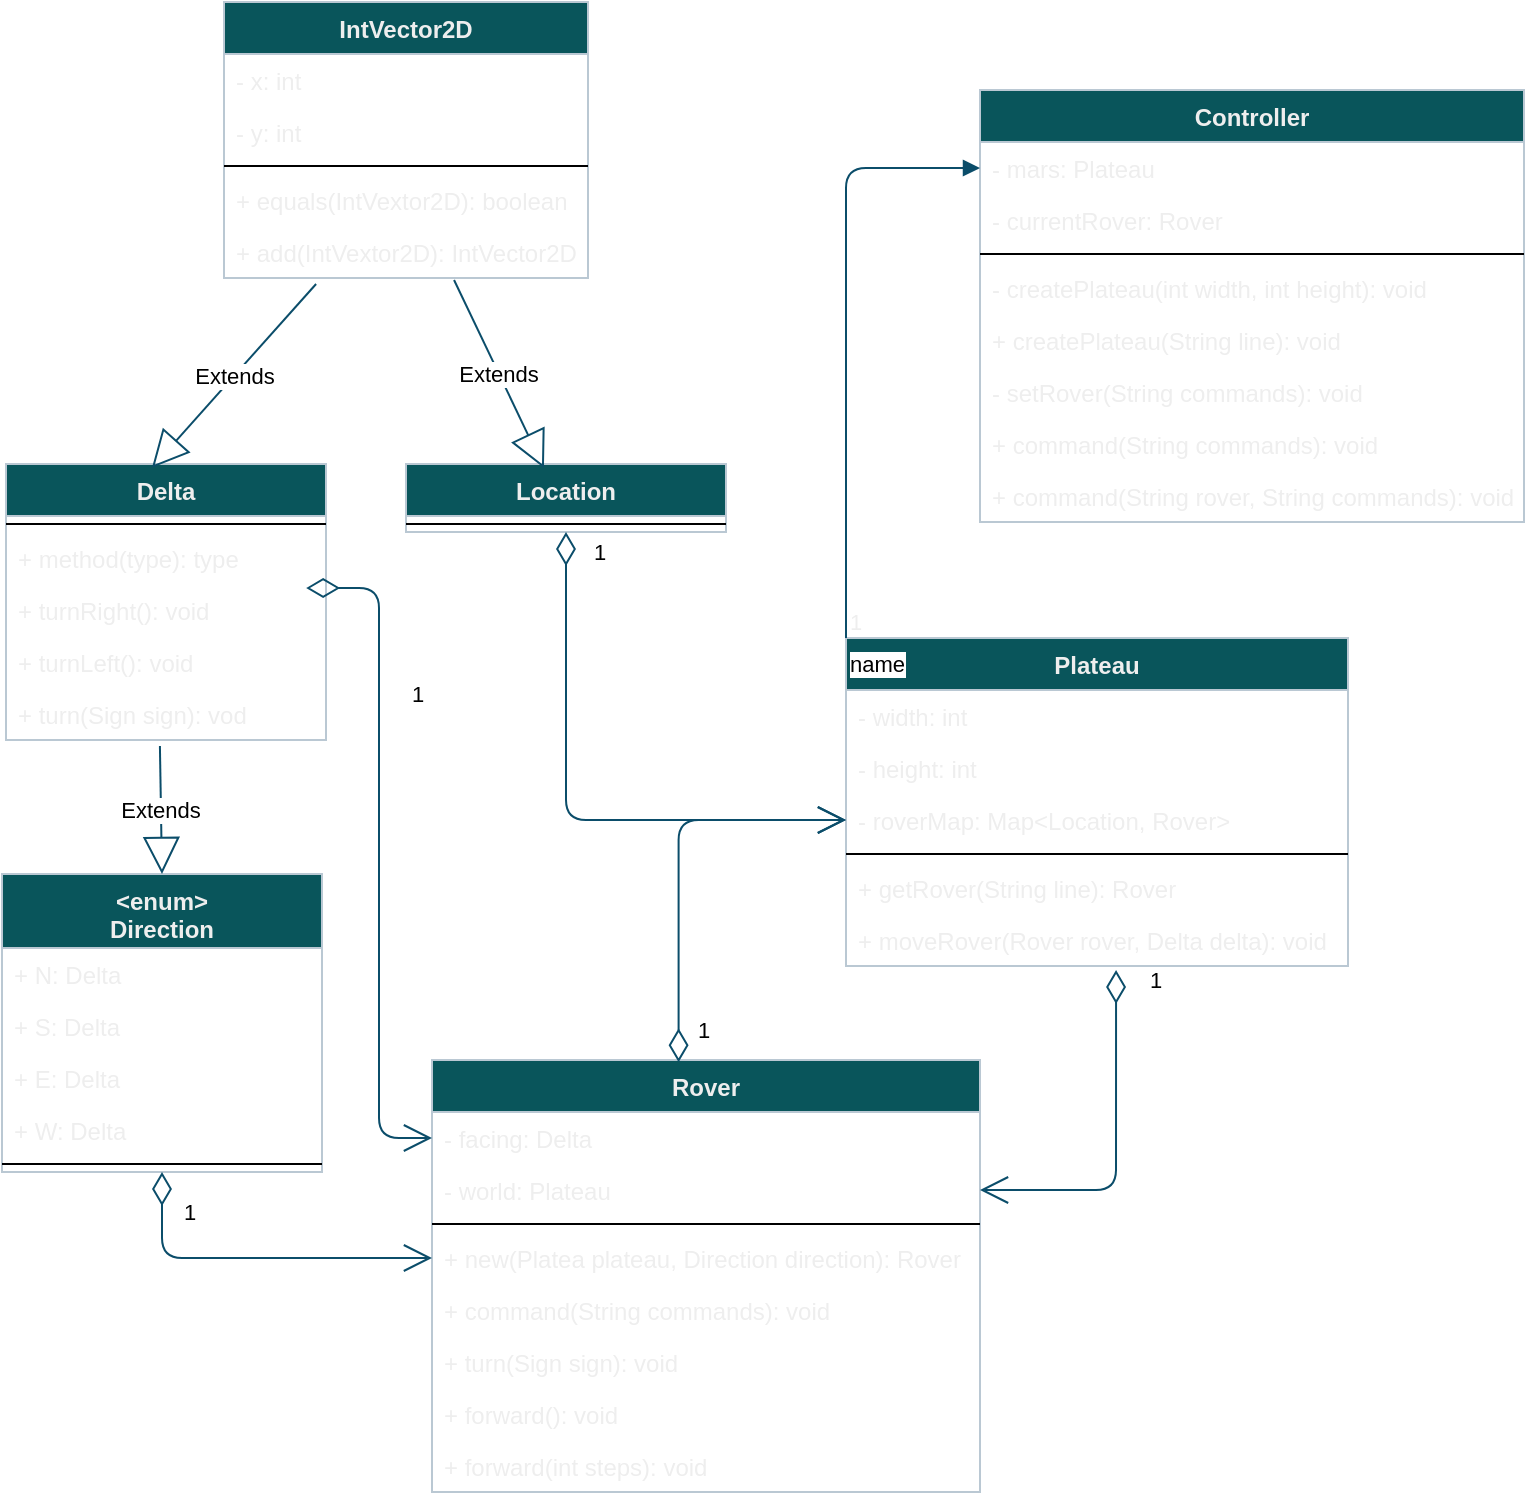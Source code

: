<mxfile version="15.5.4" type="embed"><diagram id="23iRSUPoRavnBvh4doch" name="Page-1"><mxGraphModel dx="921" dy="782" grid="0" gridSize="10" guides="1" tooltips="1" connect="1" arrows="1" fold="1" page="1" pageScale="1" pageWidth="827" pageHeight="1169" math="0" shadow="0"><root><mxCell id="0"/><mxCell id="1" parent="0"/><mxCell id="2" value="Controller" style="swimlane;fontStyle=1;align=center;verticalAlign=top;childLayout=stackLayout;horizontal=1;startSize=26;horizontalStack=0;resizeParent=1;resizeParentMax=0;resizeLast=0;collapsible=1;marginBottom=0;sketch=0;fontColor=#EEEEEE;strokeColor=#BAC8D3;fillColor=#09555B;" vertex="1" parent="1"><mxGeometry x="529" y="62" width="272" height="216" as="geometry"/></mxCell><mxCell id="3" value="- mars: Plateau" style="text;strokeColor=none;fillColor=none;align=left;verticalAlign=top;spacingLeft=4;spacingRight=4;overflow=hidden;rotatable=0;points=[[0,0.5],[1,0.5]];portConstraint=eastwest;sketch=0;fontColor=#EEEEEE;" vertex="1" parent="2"><mxGeometry y="26" width="272" height="26" as="geometry"/></mxCell><mxCell id="62" value="- currentRover: Rover" style="text;strokeColor=none;fillColor=none;align=left;verticalAlign=top;spacingLeft=4;spacingRight=4;overflow=hidden;rotatable=0;points=[[0,0.5],[1,0.5]];portConstraint=eastwest;sketch=0;fontColor=#EEEEEE;" vertex="1" parent="2"><mxGeometry y="52" width="272" height="26" as="geometry"/></mxCell><mxCell id="4" value="" style="line;strokeWidth=1;fillColor=none;align=left;verticalAlign=middle;spacingTop=-1;spacingLeft=3;spacingRight=3;rotatable=0;labelPosition=right;points=[];portConstraint=eastwest;sketch=0;fontColor=#EEEEEE;" vertex="1" parent="2"><mxGeometry y="78" width="272" height="8" as="geometry"/></mxCell><mxCell id="5" value="- createPlateau(int width, int height): void" style="text;strokeColor=none;fillColor=none;align=left;verticalAlign=top;spacingLeft=4;spacingRight=4;overflow=hidden;rotatable=0;points=[[0,0.5],[1,0.5]];portConstraint=eastwest;sketch=0;fontColor=#EEEEEE;" vertex="1" parent="2"><mxGeometry y="86" width="272" height="26" as="geometry"/></mxCell><mxCell id="55" value="+ createPlateau(String line): void" style="text;strokeColor=none;fillColor=none;align=left;verticalAlign=top;spacingLeft=4;spacingRight=4;overflow=hidden;rotatable=0;points=[[0,0.5],[1,0.5]];portConstraint=eastwest;sketch=0;fontColor=#EEEEEE;" vertex="1" parent="2"><mxGeometry y="112" width="272" height="26" as="geometry"/></mxCell><mxCell id="57" value="- setRover(String commands): void" style="text;strokeColor=none;fillColor=none;align=left;verticalAlign=top;spacingLeft=4;spacingRight=4;overflow=hidden;rotatable=0;points=[[0,0.5],[1,0.5]];portConstraint=eastwest;sketch=0;fontColor=#EEEEEE;" vertex="1" parent="2"><mxGeometry y="138" width="272" height="26" as="geometry"/></mxCell><mxCell id="7" value="+ command(String commands): void" style="text;strokeColor=none;fillColor=none;align=left;verticalAlign=top;spacingLeft=4;spacingRight=4;overflow=hidden;rotatable=0;points=[[0,0.5],[1,0.5]];portConstraint=eastwest;sketch=0;fontColor=#EEEEEE;" vertex="1" parent="2"><mxGeometry y="164" width="272" height="26" as="geometry"/></mxCell><mxCell id="56" value="+ command(String rover, String commands): void" style="text;strokeColor=none;fillColor=none;align=left;verticalAlign=top;spacingLeft=4;spacingRight=4;overflow=hidden;rotatable=0;points=[[0,0.5],[1,0.5]];portConstraint=eastwest;sketch=0;fontColor=#EEEEEE;" vertex="1" parent="2"><mxGeometry y="190" width="272" height="26" as="geometry"/></mxCell><mxCell id="8" value="&lt;enum&gt;&#10;Direction" style="swimlane;fontStyle=1;align=center;verticalAlign=top;childLayout=stackLayout;horizontal=1;startSize=37;horizontalStack=0;resizeParent=1;resizeParentMax=0;resizeLast=0;collapsible=1;marginBottom=0;sketch=0;fontColor=#EEEEEE;strokeColor=#BAC8D3;fillColor=#09555B;" vertex="1" parent="1"><mxGeometry x="40" y="454" width="160" height="149" as="geometry"/></mxCell><mxCell id="9" value="+ N: Delta" style="text;strokeColor=none;fillColor=none;align=left;verticalAlign=top;spacingLeft=4;spacingRight=4;overflow=hidden;rotatable=0;points=[[0,0.5],[1,0.5]];portConstraint=eastwest;sketch=0;fontColor=#EEEEEE;" vertex="1" parent="8"><mxGeometry y="37" width="160" height="26" as="geometry"/></mxCell><mxCell id="14" value="+ S: Delta" style="text;strokeColor=none;fillColor=none;align=left;verticalAlign=top;spacingLeft=4;spacingRight=4;overflow=hidden;rotatable=0;points=[[0,0.5],[1,0.5]];portConstraint=eastwest;sketch=0;fontColor=#EEEEEE;" vertex="1" parent="8"><mxGeometry y="63" width="160" height="26" as="geometry"/></mxCell><mxCell id="13" value="+ E: Delta" style="text;strokeColor=none;fillColor=none;align=left;verticalAlign=top;spacingLeft=4;spacingRight=4;overflow=hidden;rotatable=0;points=[[0,0.5],[1,0.5]];portConstraint=eastwest;sketch=0;fontColor=#EEEEEE;" vertex="1" parent="8"><mxGeometry y="89" width="160" height="26" as="geometry"/></mxCell><mxCell id="15" value="+ W: Delta" style="text;strokeColor=none;fillColor=none;align=left;verticalAlign=top;spacingLeft=4;spacingRight=4;overflow=hidden;rotatable=0;points=[[0,0.5],[1,0.5]];portConstraint=eastwest;sketch=0;fontColor=#EEEEEE;" vertex="1" parent="8"><mxGeometry y="115" width="160" height="26" as="geometry"/></mxCell><mxCell id="10" value="" style="line;strokeWidth=1;fillColor=none;align=left;verticalAlign=middle;spacingTop=-1;spacingLeft=3;spacingRight=3;rotatable=0;labelPosition=right;points=[];portConstraint=eastwest;sketch=0;fontColor=#EEEEEE;" vertex="1" parent="8"><mxGeometry y="141" width="160" height="8" as="geometry"/></mxCell><mxCell id="16" value="Plateau" style="swimlane;fontStyle=1;align=center;verticalAlign=top;childLayout=stackLayout;horizontal=1;startSize=26;horizontalStack=0;resizeParent=1;resizeParentMax=0;resizeLast=0;collapsible=1;marginBottom=0;sketch=0;fontColor=#EEEEEE;strokeColor=#BAC8D3;fillColor=#09555B;" vertex="1" parent="1"><mxGeometry x="462" y="336" width="251" height="164" as="geometry"/></mxCell><mxCell id="17" value="- width: int" style="text;strokeColor=none;fillColor=none;align=left;verticalAlign=top;spacingLeft=4;spacingRight=4;overflow=hidden;rotatable=0;points=[[0,0.5],[1,0.5]];portConstraint=eastwest;sketch=0;fontColor=#EEEEEE;" vertex="1" parent="16"><mxGeometry y="26" width="251" height="26" as="geometry"/></mxCell><mxCell id="20" value="- height: int" style="text;strokeColor=none;fillColor=none;align=left;verticalAlign=top;spacingLeft=4;spacingRight=4;overflow=hidden;rotatable=0;points=[[0,0.5],[1,0.5]];portConstraint=eastwest;sketch=0;fontColor=#EEEEEE;" vertex="1" parent="16"><mxGeometry y="52" width="251" height="26" as="geometry"/></mxCell><mxCell id="27" value="- roverMap: Map&lt;Location, Rover&gt;" style="text;strokeColor=none;fillColor=none;align=left;verticalAlign=top;spacingLeft=4;spacingRight=4;overflow=hidden;rotatable=0;points=[[0,0.5],[1,0.5]];portConstraint=eastwest;sketch=0;fontColor=#EEEEEE;" vertex="1" parent="16"><mxGeometry y="78" width="251" height="26" as="geometry"/></mxCell><mxCell id="18" value="" style="line;strokeWidth=1;fillColor=none;align=left;verticalAlign=middle;spacingTop=-1;spacingLeft=3;spacingRight=3;rotatable=0;labelPosition=right;points=[];portConstraint=eastwest;sketch=0;fontColor=#EEEEEE;" vertex="1" parent="16"><mxGeometry y="104" width="251" height="8" as="geometry"/></mxCell><mxCell id="6" value="+ getRover(String line): Rover" style="text;strokeColor=none;fillColor=none;align=left;verticalAlign=top;spacingLeft=4;spacingRight=4;overflow=hidden;rotatable=0;points=[[0,0.5],[1,0.5]];portConstraint=eastwest;sketch=0;fontColor=#EEEEEE;" vertex="1" parent="16"><mxGeometry y="112" width="251" height="26" as="geometry"/></mxCell><mxCell id="19" value="+ moveRover(Rover rover, Delta delta): void" style="text;strokeColor=none;fillColor=none;align=left;verticalAlign=top;spacingLeft=4;spacingRight=4;overflow=hidden;rotatable=0;points=[[0,0.5],[1,0.5]];portConstraint=eastwest;sketch=0;fontColor=#EEEEEE;" vertex="1" parent="16"><mxGeometry y="138" width="251" height="26" as="geometry"/></mxCell><mxCell id="21" value="name" style="endArrow=block;endFill=1;html=1;edgeStyle=orthogonalEdgeStyle;align=left;verticalAlign=top;rounded=1;sketch=0;strokeColor=#0B4D6A;curved=0;entryX=0;entryY=0.5;entryDx=0;entryDy=0;exitX=0;exitY=0;exitDx=0;exitDy=0;" edge="1" parent="1" source="16" target="3"><mxGeometry x="-1" relative="1" as="geometry"><mxPoint x="669" y="321" as="sourcePoint"/><mxPoint x="493" y="400" as="targetPoint"/></mxGeometry></mxCell><mxCell id="22" value="1" style="edgeLabel;resizable=0;html=1;align=left;verticalAlign=bottom;sketch=0;fontColor=#EEEEEE;strokeColor=#BAC8D3;fillColor=#09555B;" connectable="0" vertex="1" parent="21"><mxGeometry x="-1" relative="1" as="geometry"/></mxCell><mxCell id="23" value="Rover" style="swimlane;fontStyle=1;align=center;verticalAlign=top;childLayout=stackLayout;horizontal=1;startSize=26;horizontalStack=0;resizeParent=1;resizeParentMax=0;resizeLast=0;collapsible=1;marginBottom=0;sketch=0;fontColor=#EEEEEE;strokeColor=#BAC8D3;fillColor=#09555B;" vertex="1" parent="1"><mxGeometry x="255" y="547" width="274" height="216" as="geometry"/></mxCell><mxCell id="24" value="- facing: Delta" style="text;strokeColor=none;fillColor=none;align=left;verticalAlign=top;spacingLeft=4;spacingRight=4;overflow=hidden;rotatable=0;points=[[0,0.5],[1,0.5]];portConstraint=eastwest;sketch=0;fontColor=#EEEEEE;" vertex="1" parent="23"><mxGeometry y="26" width="274" height="26" as="geometry"/></mxCell><mxCell id="63" value="- world: Plateau" style="text;strokeColor=none;fillColor=none;align=left;verticalAlign=top;spacingLeft=4;spacingRight=4;overflow=hidden;rotatable=0;points=[[0,0.5],[1,0.5]];portConstraint=eastwest;sketch=0;fontColor=#EEEEEE;" vertex="1" parent="23"><mxGeometry y="52" width="274" height="26" as="geometry"/></mxCell><mxCell id="25" value="" style="line;strokeWidth=1;fillColor=none;align=left;verticalAlign=middle;spacingTop=-1;spacingLeft=3;spacingRight=3;rotatable=0;labelPosition=right;points=[];portConstraint=eastwest;sketch=0;fontColor=#EEEEEE;" vertex="1" parent="23"><mxGeometry y="78" width="274" height="8" as="geometry"/></mxCell><mxCell id="58" value="+ new(Platea plateau, Direction direction): Rover" style="text;strokeColor=none;fillColor=none;align=left;verticalAlign=top;spacingLeft=4;spacingRight=4;overflow=hidden;rotatable=0;points=[[0,0.5],[1,0.5]];portConstraint=eastwest;sketch=0;fontColor=#EEEEEE;" vertex="1" parent="23"><mxGeometry y="86" width="274" height="26" as="geometry"/></mxCell><mxCell id="61" value="+ command(String commands): void" style="text;strokeColor=none;fillColor=none;align=left;verticalAlign=top;spacingLeft=4;spacingRight=4;overflow=hidden;rotatable=0;points=[[0,0.5],[1,0.5]];portConstraint=eastwest;sketch=0;fontColor=#EEEEEE;" vertex="1" parent="23"><mxGeometry y="112" width="274" height="26" as="geometry"/></mxCell><mxCell id="59" value="+ turn(Sign sign): void" style="text;strokeColor=none;fillColor=none;align=left;verticalAlign=top;spacingLeft=4;spacingRight=4;overflow=hidden;rotatable=0;points=[[0,0.5],[1,0.5]];portConstraint=eastwest;sketch=0;fontColor=#EEEEEE;" vertex="1" parent="23"><mxGeometry y="138" width="274" height="26" as="geometry"/></mxCell><mxCell id="31" value="+ forward(): void" style="text;strokeColor=none;fillColor=none;align=left;verticalAlign=top;spacingLeft=4;spacingRight=4;overflow=hidden;rotatable=0;points=[[0,0.5],[1,0.5]];portConstraint=eastwest;sketch=0;fontColor=#EEEEEE;" vertex="1" parent="23"><mxGeometry y="164" width="274" height="26" as="geometry"/></mxCell><mxCell id="32" value="+ forward(int steps): void" style="text;strokeColor=none;fillColor=none;align=left;verticalAlign=top;spacingLeft=4;spacingRight=4;overflow=hidden;rotatable=0;points=[[0,0.5],[1,0.5]];portConstraint=eastwest;sketch=0;fontColor=#EEEEEE;" vertex="1" parent="23"><mxGeometry y="190" width="274" height="26" as="geometry"/></mxCell><mxCell id="34" value="1" style="endArrow=open;html=1;endSize=12;startArrow=diamondThin;startSize=14;startFill=0;edgeStyle=orthogonalEdgeStyle;align=left;verticalAlign=bottom;rounded=1;sketch=0;strokeColor=#0B4D6A;curved=0;exitX=0.45;exitY=0.005;exitDx=0;exitDy=0;exitPerimeter=0;entryX=0;entryY=0.5;entryDx=0;entryDy=0;" edge="1" parent="1" source="23" target="27"><mxGeometry x="-0.928" y="-8" relative="1" as="geometry"><mxPoint x="256" y="345" as="sourcePoint"/><mxPoint x="416" y="345" as="targetPoint"/><mxPoint as="offset"/></mxGeometry></mxCell><mxCell id="35" value="Location" style="swimlane;fontStyle=1;align=center;verticalAlign=top;childLayout=stackLayout;horizontal=1;startSize=26;horizontalStack=0;resizeParent=1;resizeParentMax=0;resizeLast=0;collapsible=1;marginBottom=0;sketch=0;fontColor=#EEEEEE;strokeColor=#BAC8D3;fillColor=#09555B;" vertex="1" parent="1"><mxGeometry x="242" y="249" width="160" height="34" as="geometry"/></mxCell><mxCell id="37" value="" style="line;strokeWidth=1;fillColor=none;align=left;verticalAlign=middle;spacingTop=-1;spacingLeft=3;spacingRight=3;rotatable=0;labelPosition=right;points=[];portConstraint=eastwest;sketch=0;fontColor=#EEEEEE;" vertex="1" parent="35"><mxGeometry y="26" width="160" height="8" as="geometry"/></mxCell><mxCell id="39" value="1" style="endArrow=open;html=1;endSize=12;startArrow=diamondThin;startSize=14;startFill=0;edgeStyle=orthogonalEdgeStyle;align=left;verticalAlign=bottom;rounded=1;sketch=0;strokeColor=#0B4D6A;curved=0;exitX=0.5;exitY=1;exitDx=0;exitDy=0;" edge="1" parent="1" source="35" target="27"><mxGeometry x="-0.867" y="12" relative="1" as="geometry"><mxPoint x="244" y="447.95" as="sourcePoint"/><mxPoint x="498" y="389" as="targetPoint"/><mxPoint as="offset"/></mxGeometry></mxCell><mxCell id="40" value="IntVector2D" style="swimlane;fontStyle=1;align=center;verticalAlign=top;childLayout=stackLayout;horizontal=1;startSize=26;horizontalStack=0;resizeParent=1;resizeParentMax=0;resizeLast=0;collapsible=1;marginBottom=0;sketch=0;fontColor=#EEEEEE;strokeColor=#BAC8D3;fillColor=#09555B;" vertex="1" parent="1"><mxGeometry x="151" y="18" width="182" height="138" as="geometry"/></mxCell><mxCell id="41" value="- x: int" style="text;strokeColor=none;fillColor=none;align=left;verticalAlign=top;spacingLeft=4;spacingRight=4;overflow=hidden;rotatable=0;points=[[0,0.5],[1,0.5]];portConstraint=eastwest;sketch=0;fontColor=#EEEEEE;" vertex="1" parent="40"><mxGeometry y="26" width="182" height="26" as="geometry"/></mxCell><mxCell id="44" value="- y: int" style="text;strokeColor=none;fillColor=none;align=left;verticalAlign=top;spacingLeft=4;spacingRight=4;overflow=hidden;rotatable=0;points=[[0,0.5],[1,0.5]];portConstraint=eastwest;sketch=0;fontColor=#EEEEEE;" vertex="1" parent="40"><mxGeometry y="52" width="182" height="26" as="geometry"/></mxCell><mxCell id="42" value="" style="line;strokeWidth=1;fillColor=none;align=left;verticalAlign=middle;spacingTop=-1;spacingLeft=3;spacingRight=3;rotatable=0;labelPosition=right;points=[];portConstraint=eastwest;sketch=0;fontColor=#EEEEEE;" vertex="1" parent="40"><mxGeometry y="78" width="182" height="8" as="geometry"/></mxCell><mxCell id="43" value="+ equals(IntVextor2D): boolean" style="text;strokeColor=none;fillColor=none;align=left;verticalAlign=top;spacingLeft=4;spacingRight=4;overflow=hidden;rotatable=0;points=[[0,0.5],[1,0.5]];portConstraint=eastwest;sketch=0;fontColor=#EEEEEE;" vertex="1" parent="40"><mxGeometry y="86" width="182" height="26" as="geometry"/></mxCell><mxCell id="45" value="+ add(IntVextor2D): IntVector2D" style="text;strokeColor=none;fillColor=none;align=left;verticalAlign=top;spacingLeft=4;spacingRight=4;overflow=hidden;rotatable=0;points=[[0,0.5],[1,0.5]];portConstraint=eastwest;sketch=0;fontColor=#EEEEEE;" vertex="1" parent="40"><mxGeometry y="112" width="182" height="26" as="geometry"/></mxCell><mxCell id="46" value="Delta" style="swimlane;fontStyle=1;align=center;verticalAlign=top;childLayout=stackLayout;horizontal=1;startSize=26;horizontalStack=0;resizeParent=1;resizeParentMax=0;resizeLast=0;collapsible=1;marginBottom=0;sketch=0;fontColor=#EEEEEE;strokeColor=#BAC8D3;fillColor=#09555B;" vertex="1" parent="1"><mxGeometry x="42" y="249" width="160" height="138" as="geometry"/></mxCell><mxCell id="48" value="" style="line;strokeWidth=1;fillColor=none;align=left;verticalAlign=middle;spacingTop=-1;spacingLeft=3;spacingRight=3;rotatable=0;labelPosition=right;points=[];portConstraint=eastwest;sketch=0;fontColor=#EEEEEE;" vertex="1" parent="46"><mxGeometry y="26" width="160" height="8" as="geometry"/></mxCell><mxCell id="49" value="+ method(type): type" style="text;strokeColor=none;fillColor=none;align=left;verticalAlign=top;spacingLeft=4;spacingRight=4;overflow=hidden;rotatable=0;points=[[0,0.5],[1,0.5]];portConstraint=eastwest;sketch=0;fontColor=#EEEEEE;" vertex="1" parent="46"><mxGeometry y="34" width="160" height="26" as="geometry"/></mxCell><mxCell id="33" value="+ turnRight(): void" style="text;strokeColor=none;fillColor=none;align=left;verticalAlign=top;spacingLeft=4;spacingRight=4;overflow=hidden;rotatable=0;points=[[0,0.5],[1,0.5]];portConstraint=eastwest;sketch=0;fontColor=#EEEEEE;" vertex="1" parent="46"><mxGeometry y="60" width="160" height="26" as="geometry"/></mxCell><mxCell id="30" value="+ turnLeft(): void" style="text;strokeColor=none;fillColor=none;align=left;verticalAlign=top;spacingLeft=4;spacingRight=4;overflow=hidden;rotatable=0;points=[[0,0.5],[1,0.5]];portConstraint=eastwest;sketch=0;fontColor=#EEEEEE;" vertex="1" parent="46"><mxGeometry y="86" width="160" height="26" as="geometry"/></mxCell><mxCell id="26" value="+ turn(Sign sign): vod" style="text;strokeColor=none;fillColor=none;align=left;verticalAlign=top;spacingLeft=4;spacingRight=4;overflow=hidden;rotatable=0;points=[[0,0.5],[1,0.5]];portConstraint=eastwest;sketch=0;fontColor=#EEEEEE;" vertex="1" parent="46"><mxGeometry y="112" width="160" height="26" as="geometry"/></mxCell><mxCell id="51" value="Extends" style="endArrow=block;endSize=16;endFill=0;html=1;rounded=1;sketch=0;strokeColor=#0B4D6A;curved=0;exitX=0.481;exitY=1.115;exitDx=0;exitDy=0;exitPerimeter=0;entryX=0.5;entryY=0;entryDx=0;entryDy=0;" edge="1" parent="1" source="26" target="8"><mxGeometry width="160" relative="1" as="geometry"><mxPoint x="165" y="387" as="sourcePoint"/><mxPoint x="325" y="387" as="targetPoint"/></mxGeometry></mxCell><mxCell id="52" value="Extends" style="endArrow=block;endSize=16;endFill=0;html=1;rounded=1;sketch=0;strokeColor=#0B4D6A;curved=0;exitX=0.253;exitY=1.115;exitDx=0;exitDy=0;exitPerimeter=0;entryX=0.456;entryY=0.014;entryDx=0;entryDy=0;entryPerimeter=0;" edge="1" parent="1" source="45" target="46"><mxGeometry width="160" relative="1" as="geometry"><mxPoint x="126.96" y="358.99" as="sourcePoint"/><mxPoint x="130" y="446" as="targetPoint"/></mxGeometry></mxCell><mxCell id="53" value="Extends" style="endArrow=block;endSize=16;endFill=0;html=1;rounded=1;sketch=0;strokeColor=#0B4D6A;curved=0;exitX=0.632;exitY=1.038;exitDx=0;exitDy=0;exitPerimeter=0;entryX=0.431;entryY=0.059;entryDx=0;entryDy=0;entryPerimeter=0;" edge="1" parent="1" source="45" target="35"><mxGeometry width="160" relative="1" as="geometry"><mxPoint x="271" y="304" as="sourcePoint"/><mxPoint x="431" y="304" as="targetPoint"/></mxGeometry></mxCell><mxCell id="54" value="1" style="endArrow=open;html=1;endSize=12;startArrow=diamondThin;startSize=14;startFill=0;edgeStyle=orthogonalEdgeStyle;align=left;verticalAlign=bottom;rounded=1;sketch=0;strokeColor=#0B4D6A;curved=0;entryX=0;entryY=0.5;entryDx=0;entryDy=0;exitX=0.5;exitY=1;exitDx=0;exitDy=0;" edge="1" parent="1" source="8" target="58"><mxGeometry x="-0.42" y="14" relative="1" as="geometry"><mxPoint x="69" y="688" as="sourcePoint"/><mxPoint x="512" y="547" as="targetPoint"/><mxPoint as="offset"/></mxGeometry></mxCell><mxCell id="60" value="1" style="endArrow=open;html=1;endSize=12;startArrow=diamondThin;startSize=14;startFill=0;edgeStyle=orthogonalEdgeStyle;align=left;verticalAlign=bottom;rounded=1;sketch=0;strokeColor=#0B4D6A;curved=0;entryX=0;entryY=0.5;entryDx=0;entryDy=0;exitX=0.938;exitY=0.077;exitDx=0;exitDy=0;exitPerimeter=0;" edge="1" parent="1" source="33" target="24"><mxGeometry x="-0.42" y="14" relative="1" as="geometry"><mxPoint x="84" y="736" as="sourcePoint"/><mxPoint x="271" y="706" as="targetPoint"/><mxPoint as="offset"/></mxGeometry></mxCell><mxCell id="64" value="1" style="endArrow=open;html=1;endSize=12;startArrow=diamondThin;startSize=14;startFill=0;edgeStyle=orthogonalEdgeStyle;align=left;verticalAlign=bottom;rounded=1;sketch=0;strokeColor=#0B4D6A;curved=0;entryX=1;entryY=0.5;entryDx=0;entryDy=0;exitX=0.538;exitY=1.077;exitDx=0;exitDy=0;exitPerimeter=0;" edge="1" parent="1" source="19" target="63"><mxGeometry x="-0.85" y="15" relative="1" as="geometry"><mxPoint x="661" y="562" as="sourcePoint"/><mxPoint x="663" y="650" as="targetPoint"/><mxPoint as="offset"/><Array as="points"><mxPoint x="597" y="612"/></Array></mxGeometry></mxCell></root></mxGraphModel></diagram></mxfile>